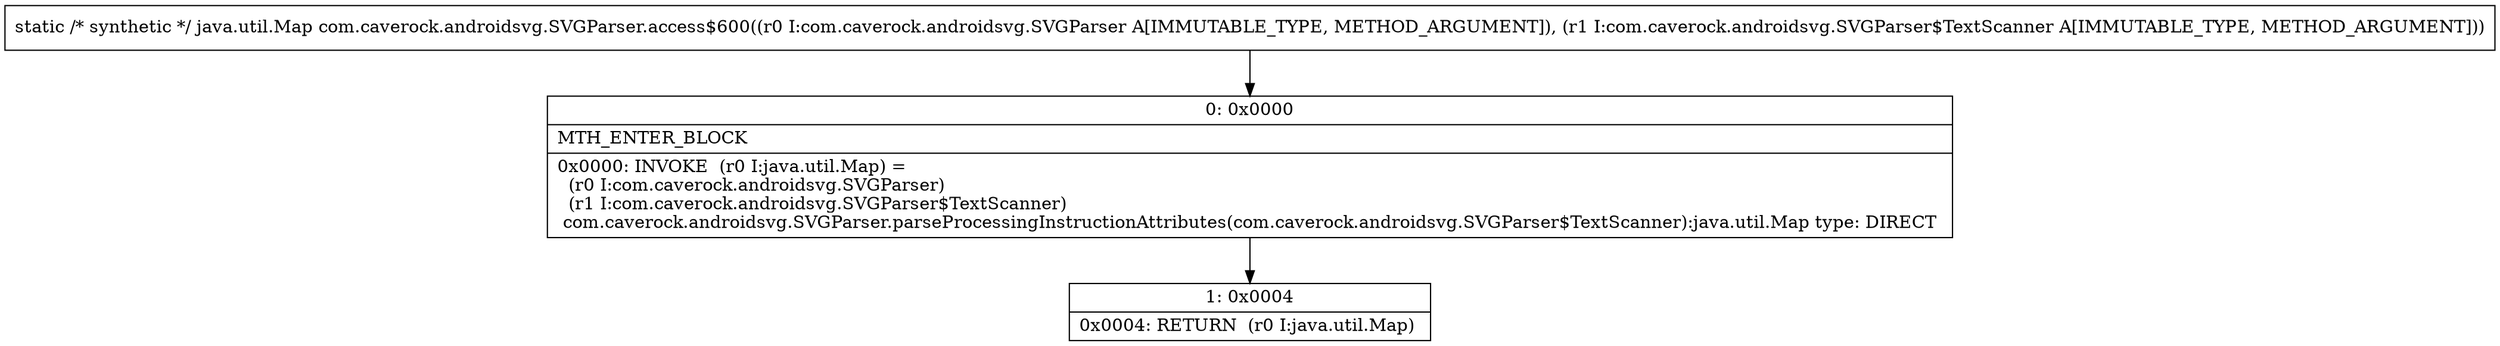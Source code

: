 digraph "CFG forcom.caverock.androidsvg.SVGParser.access$600(Lcom\/caverock\/androidsvg\/SVGParser;Lcom\/caverock\/androidsvg\/SVGParser$TextScanner;)Ljava\/util\/Map;" {
Node_0 [shape=record,label="{0\:\ 0x0000|MTH_ENTER_BLOCK\l|0x0000: INVOKE  (r0 I:java.util.Map) = \l  (r0 I:com.caverock.androidsvg.SVGParser)\l  (r1 I:com.caverock.androidsvg.SVGParser$TextScanner)\l com.caverock.androidsvg.SVGParser.parseProcessingInstructionAttributes(com.caverock.androidsvg.SVGParser$TextScanner):java.util.Map type: DIRECT \l}"];
Node_1 [shape=record,label="{1\:\ 0x0004|0x0004: RETURN  (r0 I:java.util.Map) \l}"];
MethodNode[shape=record,label="{static \/* synthetic *\/ java.util.Map com.caverock.androidsvg.SVGParser.access$600((r0 I:com.caverock.androidsvg.SVGParser A[IMMUTABLE_TYPE, METHOD_ARGUMENT]), (r1 I:com.caverock.androidsvg.SVGParser$TextScanner A[IMMUTABLE_TYPE, METHOD_ARGUMENT])) }"];
MethodNode -> Node_0;
Node_0 -> Node_1;
}

